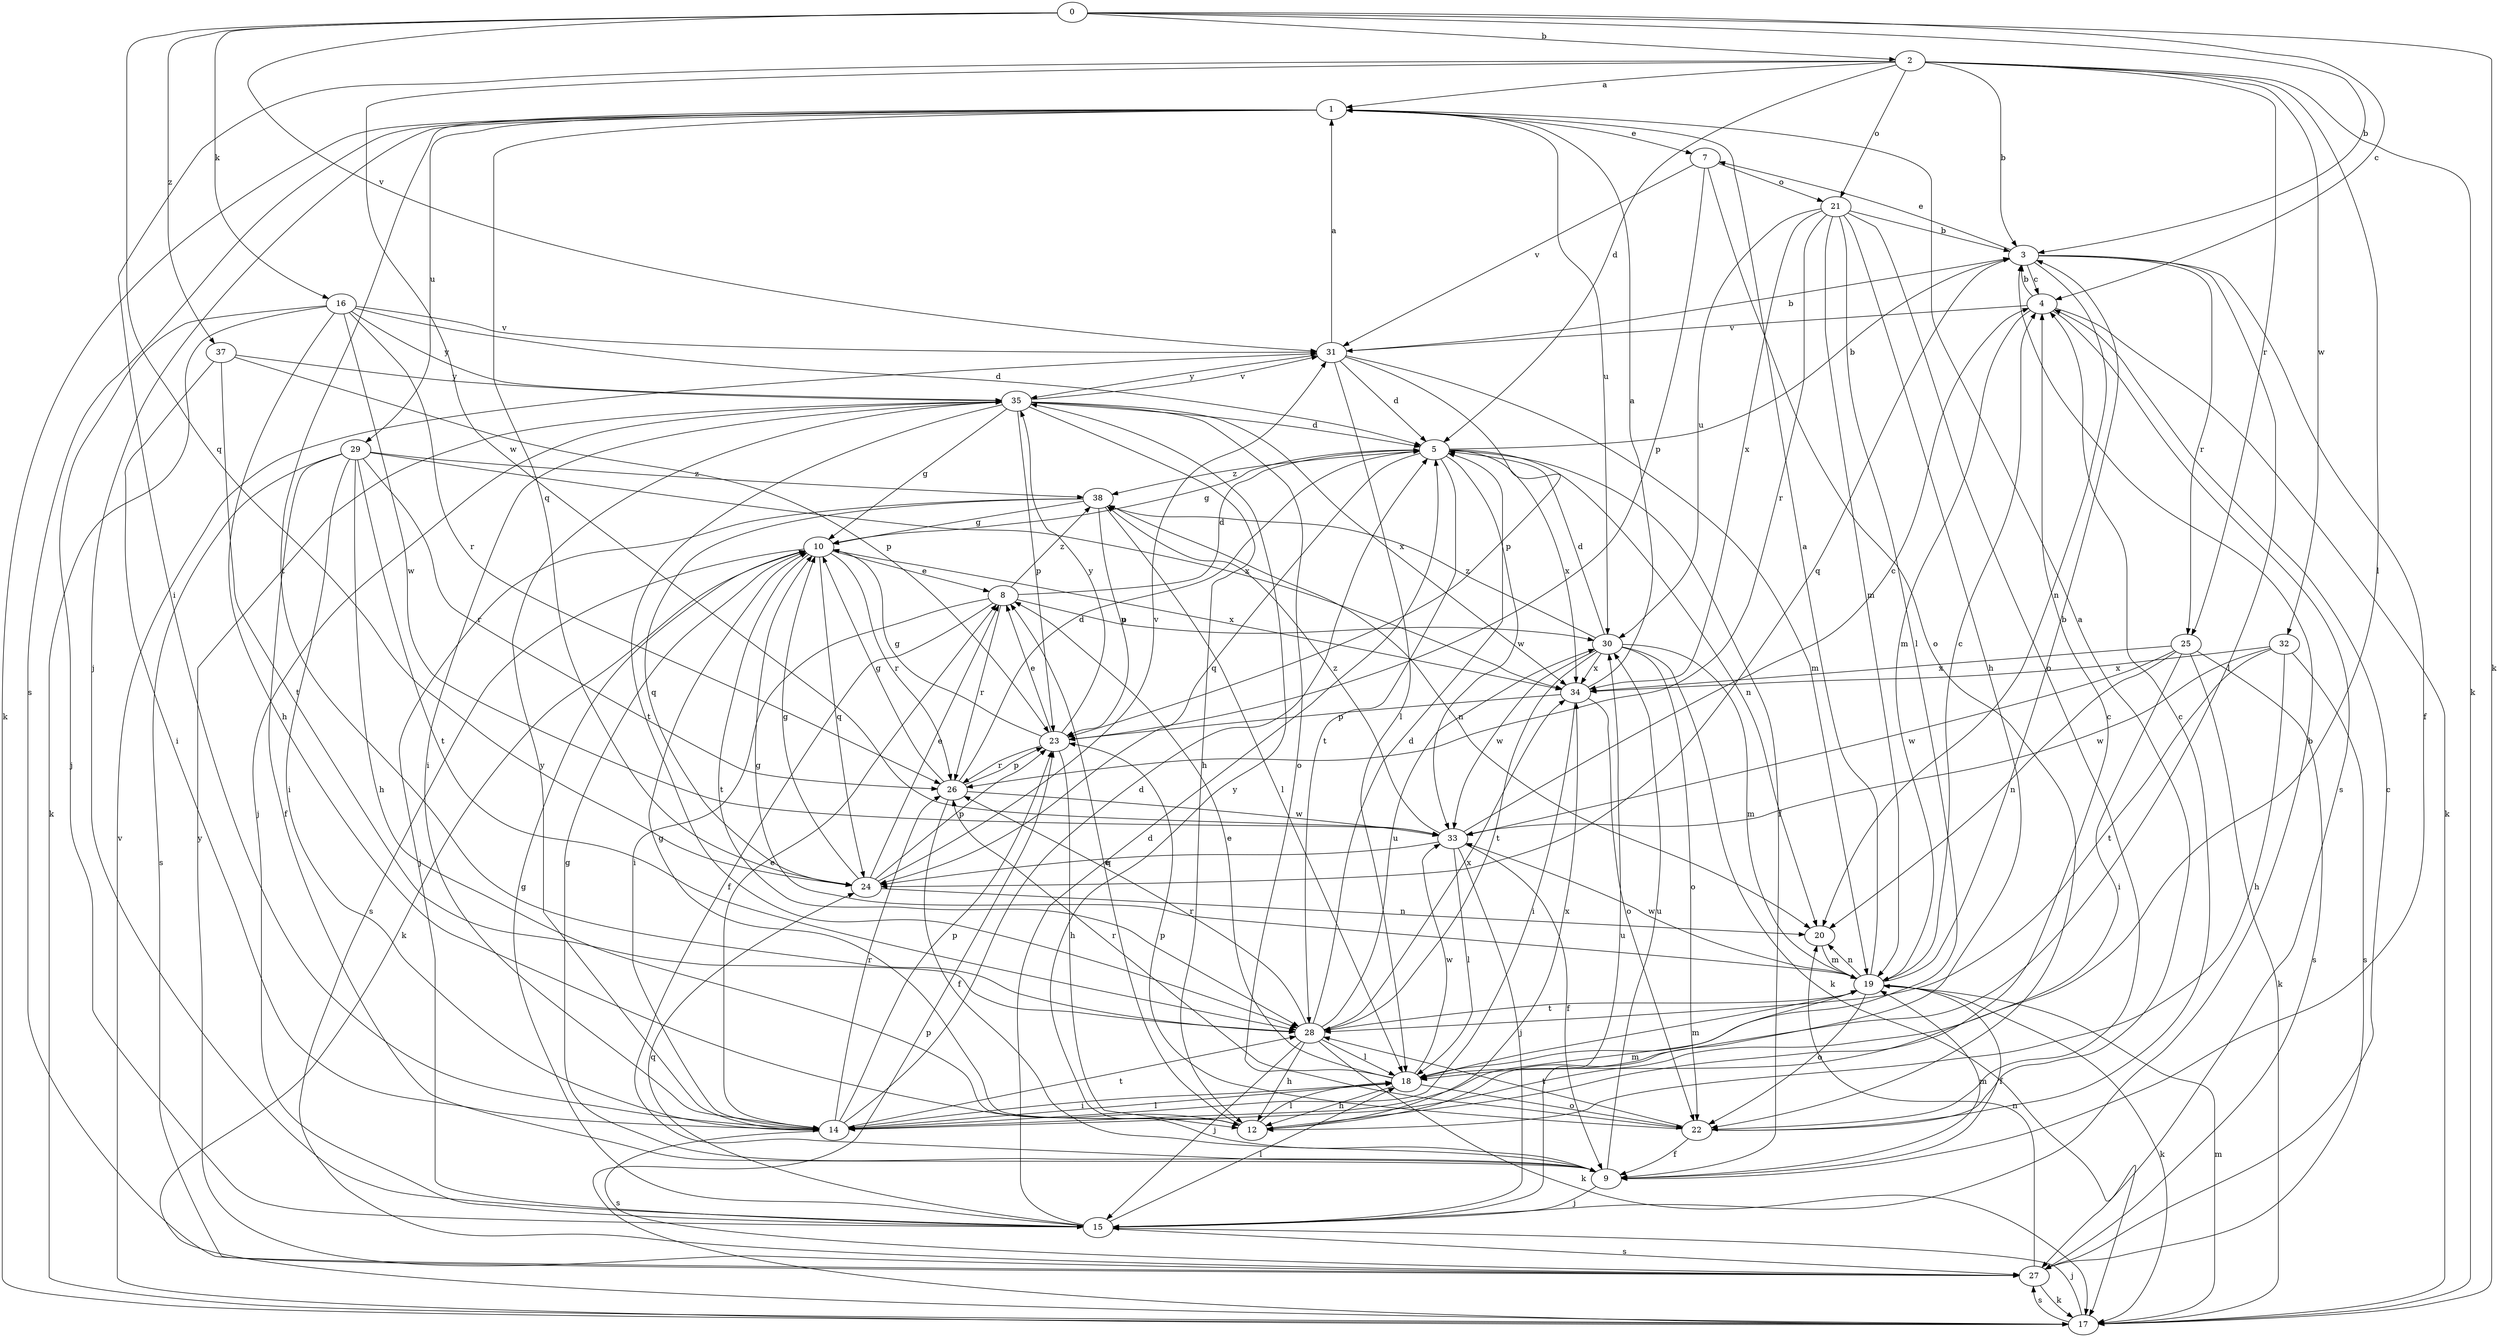 strict digraph  {
0;
1;
2;
3;
4;
5;
7;
8;
9;
10;
12;
14;
15;
16;
17;
18;
19;
20;
21;
22;
23;
24;
25;
26;
27;
28;
29;
30;
31;
32;
33;
34;
35;
37;
38;
0 -> 2  [label=b];
0 -> 3  [label=b];
0 -> 4  [label=c];
0 -> 16  [label=k];
0 -> 17  [label=k];
0 -> 24  [label=q];
0 -> 31  [label=v];
0 -> 37  [label=z];
1 -> 7  [label=e];
1 -> 15  [label=j];
1 -> 17  [label=k];
1 -> 24  [label=q];
1 -> 27  [label=s];
1 -> 28  [label=t];
1 -> 29  [label=u];
1 -> 30  [label=u];
2 -> 1  [label=a];
2 -> 3  [label=b];
2 -> 5  [label=d];
2 -> 14  [label=i];
2 -> 17  [label=k];
2 -> 18  [label=l];
2 -> 21  [label=o];
2 -> 25  [label=r];
2 -> 32  [label=w];
2 -> 33  [label=w];
3 -> 4  [label=c];
3 -> 7  [label=e];
3 -> 9  [label=f];
3 -> 18  [label=l];
3 -> 20  [label=n];
3 -> 24  [label=q];
3 -> 25  [label=r];
4 -> 3  [label=b];
4 -> 17  [label=k];
4 -> 19  [label=m];
4 -> 27  [label=s];
4 -> 31  [label=v];
5 -> 3  [label=b];
5 -> 9  [label=f];
5 -> 10  [label=g];
5 -> 20  [label=n];
5 -> 24  [label=q];
5 -> 28  [label=t];
5 -> 33  [label=w];
5 -> 34  [label=x];
5 -> 38  [label=z];
7 -> 21  [label=o];
7 -> 22  [label=o];
7 -> 23  [label=p];
7 -> 31  [label=v];
8 -> 5  [label=d];
8 -> 9  [label=f];
8 -> 14  [label=i];
8 -> 26  [label=r];
8 -> 30  [label=u];
8 -> 38  [label=z];
9 -> 10  [label=g];
9 -> 15  [label=j];
9 -> 19  [label=m];
9 -> 30  [label=u];
9 -> 35  [label=y];
10 -> 8  [label=e];
10 -> 17  [label=k];
10 -> 24  [label=q];
10 -> 26  [label=r];
10 -> 27  [label=s];
10 -> 28  [label=t];
10 -> 34  [label=x];
12 -> 4  [label=c];
12 -> 8  [label=e];
12 -> 10  [label=g];
12 -> 18  [label=l];
12 -> 34  [label=x];
14 -> 5  [label=d];
14 -> 8  [label=e];
14 -> 18  [label=l];
14 -> 19  [label=m];
14 -> 23  [label=p];
14 -> 26  [label=r];
14 -> 27  [label=s];
14 -> 28  [label=t];
14 -> 35  [label=y];
15 -> 3  [label=b];
15 -> 5  [label=d];
15 -> 10  [label=g];
15 -> 18  [label=l];
15 -> 24  [label=q];
15 -> 27  [label=s];
15 -> 30  [label=u];
16 -> 5  [label=d];
16 -> 12  [label=h];
16 -> 15  [label=j];
16 -> 17  [label=k];
16 -> 26  [label=r];
16 -> 31  [label=v];
16 -> 33  [label=w];
16 -> 35  [label=y];
17 -> 15  [label=j];
17 -> 19  [label=m];
17 -> 23  [label=p];
17 -> 27  [label=s];
17 -> 31  [label=v];
18 -> 8  [label=e];
18 -> 12  [label=h];
18 -> 14  [label=i];
18 -> 19  [label=m];
18 -> 22  [label=o];
18 -> 26  [label=r];
18 -> 33  [label=w];
19 -> 1  [label=a];
19 -> 3  [label=b];
19 -> 4  [label=c];
19 -> 9  [label=f];
19 -> 10  [label=g];
19 -> 17  [label=k];
19 -> 20  [label=n];
19 -> 22  [label=o];
19 -> 28  [label=t];
19 -> 33  [label=w];
20 -> 19  [label=m];
21 -> 3  [label=b];
21 -> 12  [label=h];
21 -> 18  [label=l];
21 -> 19  [label=m];
21 -> 22  [label=o];
21 -> 26  [label=r];
21 -> 30  [label=u];
21 -> 34  [label=x];
22 -> 1  [label=a];
22 -> 4  [label=c];
22 -> 9  [label=f];
22 -> 23  [label=p];
22 -> 28  [label=t];
23 -> 8  [label=e];
23 -> 10  [label=g];
23 -> 12  [label=h];
23 -> 26  [label=r];
23 -> 35  [label=y];
24 -> 8  [label=e];
24 -> 10  [label=g];
24 -> 20  [label=n];
24 -> 23  [label=p];
24 -> 31  [label=v];
25 -> 14  [label=i];
25 -> 17  [label=k];
25 -> 20  [label=n];
25 -> 27  [label=s];
25 -> 33  [label=w];
25 -> 34  [label=x];
26 -> 5  [label=d];
26 -> 9  [label=f];
26 -> 10  [label=g];
26 -> 23  [label=p];
26 -> 33  [label=w];
27 -> 4  [label=c];
27 -> 17  [label=k];
27 -> 20  [label=n];
27 -> 35  [label=y];
28 -> 5  [label=d];
28 -> 12  [label=h];
28 -> 15  [label=j];
28 -> 17  [label=k];
28 -> 18  [label=l];
28 -> 26  [label=r];
28 -> 30  [label=u];
28 -> 34  [label=x];
29 -> 9  [label=f];
29 -> 12  [label=h];
29 -> 14  [label=i];
29 -> 26  [label=r];
29 -> 27  [label=s];
29 -> 28  [label=t];
29 -> 34  [label=x];
29 -> 38  [label=z];
30 -> 5  [label=d];
30 -> 17  [label=k];
30 -> 19  [label=m];
30 -> 22  [label=o];
30 -> 28  [label=t];
30 -> 33  [label=w];
30 -> 34  [label=x];
30 -> 38  [label=z];
31 -> 1  [label=a];
31 -> 3  [label=b];
31 -> 5  [label=d];
31 -> 18  [label=l];
31 -> 19  [label=m];
31 -> 23  [label=p];
31 -> 35  [label=y];
32 -> 12  [label=h];
32 -> 27  [label=s];
32 -> 28  [label=t];
32 -> 33  [label=w];
32 -> 34  [label=x];
33 -> 4  [label=c];
33 -> 9  [label=f];
33 -> 15  [label=j];
33 -> 18  [label=l];
33 -> 24  [label=q];
33 -> 38  [label=z];
34 -> 1  [label=a];
34 -> 14  [label=i];
34 -> 22  [label=o];
34 -> 23  [label=p];
35 -> 5  [label=d];
35 -> 10  [label=g];
35 -> 12  [label=h];
35 -> 14  [label=i];
35 -> 15  [label=j];
35 -> 22  [label=o];
35 -> 23  [label=p];
35 -> 28  [label=t];
35 -> 31  [label=v];
35 -> 34  [label=x];
37 -> 14  [label=i];
37 -> 23  [label=p];
37 -> 28  [label=t];
37 -> 35  [label=y];
38 -> 10  [label=g];
38 -> 15  [label=j];
38 -> 18  [label=l];
38 -> 20  [label=n];
38 -> 23  [label=p];
38 -> 24  [label=q];
}
